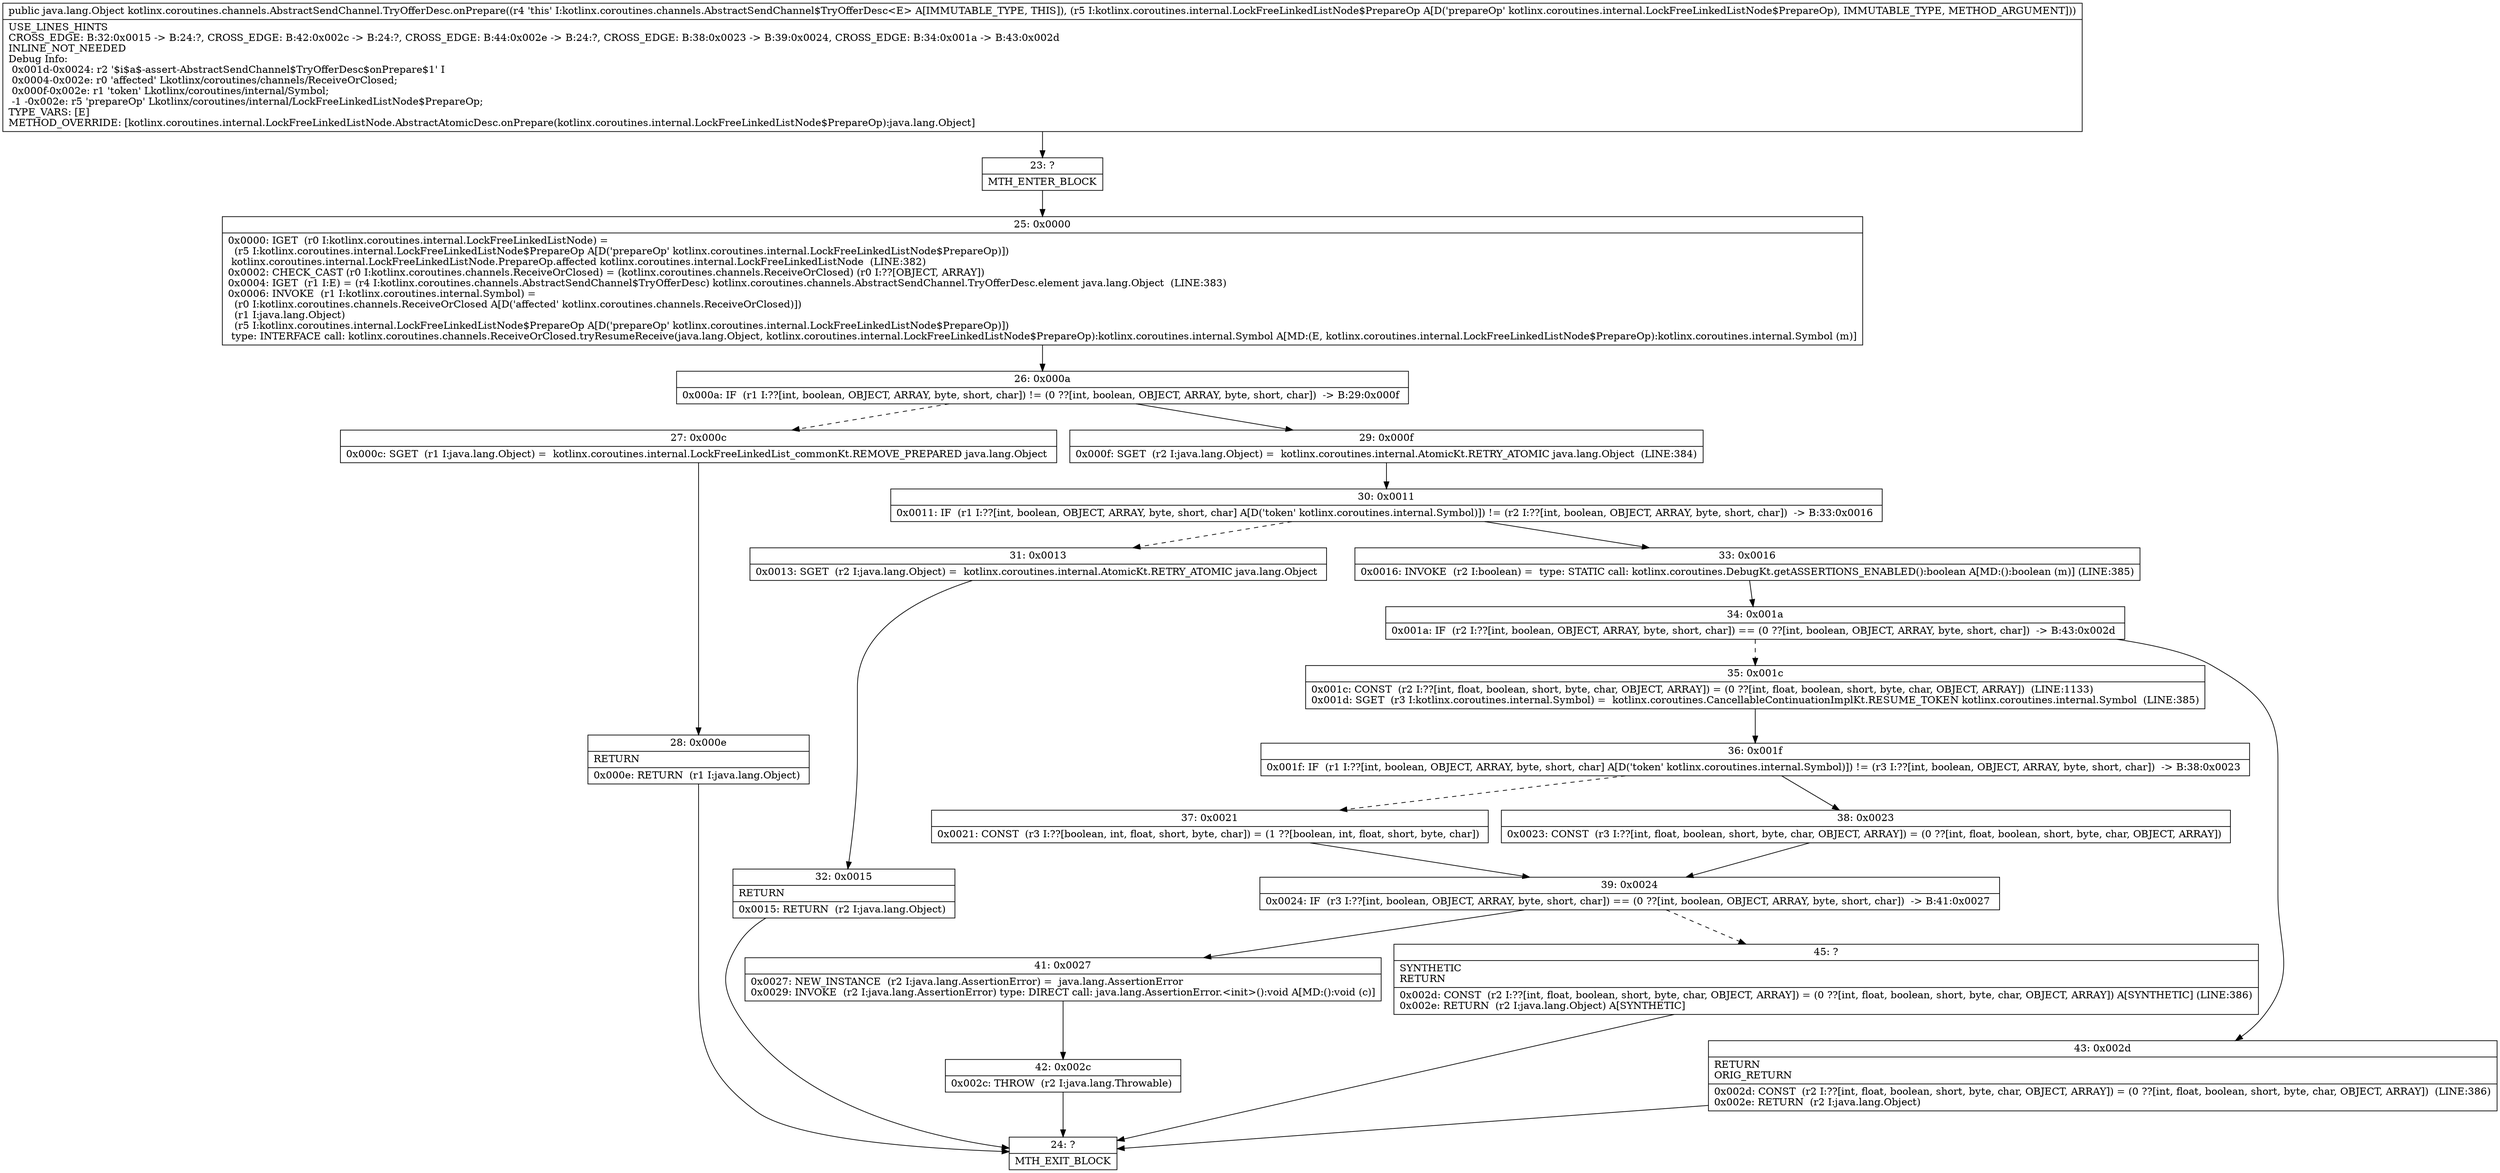 digraph "CFG forkotlinx.coroutines.channels.AbstractSendChannel.TryOfferDesc.onPrepare(Lkotlinx\/coroutines\/internal\/LockFreeLinkedListNode$PrepareOp;)Ljava\/lang\/Object;" {
Node_23 [shape=record,label="{23\:\ ?|MTH_ENTER_BLOCK\l}"];
Node_25 [shape=record,label="{25\:\ 0x0000|0x0000: IGET  (r0 I:kotlinx.coroutines.internal.LockFreeLinkedListNode) = \l  (r5 I:kotlinx.coroutines.internal.LockFreeLinkedListNode$PrepareOp A[D('prepareOp' kotlinx.coroutines.internal.LockFreeLinkedListNode$PrepareOp)])\l kotlinx.coroutines.internal.LockFreeLinkedListNode.PrepareOp.affected kotlinx.coroutines.internal.LockFreeLinkedListNode  (LINE:382)\l0x0002: CHECK_CAST (r0 I:kotlinx.coroutines.channels.ReceiveOrClosed) = (kotlinx.coroutines.channels.ReceiveOrClosed) (r0 I:??[OBJECT, ARRAY]) \l0x0004: IGET  (r1 I:E) = (r4 I:kotlinx.coroutines.channels.AbstractSendChannel$TryOfferDesc) kotlinx.coroutines.channels.AbstractSendChannel.TryOfferDesc.element java.lang.Object  (LINE:383)\l0x0006: INVOKE  (r1 I:kotlinx.coroutines.internal.Symbol) = \l  (r0 I:kotlinx.coroutines.channels.ReceiveOrClosed A[D('affected' kotlinx.coroutines.channels.ReceiveOrClosed)])\l  (r1 I:java.lang.Object)\l  (r5 I:kotlinx.coroutines.internal.LockFreeLinkedListNode$PrepareOp A[D('prepareOp' kotlinx.coroutines.internal.LockFreeLinkedListNode$PrepareOp)])\l type: INTERFACE call: kotlinx.coroutines.channels.ReceiveOrClosed.tryResumeReceive(java.lang.Object, kotlinx.coroutines.internal.LockFreeLinkedListNode$PrepareOp):kotlinx.coroutines.internal.Symbol A[MD:(E, kotlinx.coroutines.internal.LockFreeLinkedListNode$PrepareOp):kotlinx.coroutines.internal.Symbol (m)]\l}"];
Node_26 [shape=record,label="{26\:\ 0x000a|0x000a: IF  (r1 I:??[int, boolean, OBJECT, ARRAY, byte, short, char]) != (0 ??[int, boolean, OBJECT, ARRAY, byte, short, char])  \-\> B:29:0x000f \l}"];
Node_27 [shape=record,label="{27\:\ 0x000c|0x000c: SGET  (r1 I:java.lang.Object) =  kotlinx.coroutines.internal.LockFreeLinkedList_commonKt.REMOVE_PREPARED java.lang.Object \l}"];
Node_28 [shape=record,label="{28\:\ 0x000e|RETURN\l|0x000e: RETURN  (r1 I:java.lang.Object) \l}"];
Node_24 [shape=record,label="{24\:\ ?|MTH_EXIT_BLOCK\l}"];
Node_29 [shape=record,label="{29\:\ 0x000f|0x000f: SGET  (r2 I:java.lang.Object) =  kotlinx.coroutines.internal.AtomicKt.RETRY_ATOMIC java.lang.Object  (LINE:384)\l}"];
Node_30 [shape=record,label="{30\:\ 0x0011|0x0011: IF  (r1 I:??[int, boolean, OBJECT, ARRAY, byte, short, char] A[D('token' kotlinx.coroutines.internal.Symbol)]) != (r2 I:??[int, boolean, OBJECT, ARRAY, byte, short, char])  \-\> B:33:0x0016 \l}"];
Node_31 [shape=record,label="{31\:\ 0x0013|0x0013: SGET  (r2 I:java.lang.Object) =  kotlinx.coroutines.internal.AtomicKt.RETRY_ATOMIC java.lang.Object \l}"];
Node_32 [shape=record,label="{32\:\ 0x0015|RETURN\l|0x0015: RETURN  (r2 I:java.lang.Object) \l}"];
Node_33 [shape=record,label="{33\:\ 0x0016|0x0016: INVOKE  (r2 I:boolean) =  type: STATIC call: kotlinx.coroutines.DebugKt.getASSERTIONS_ENABLED():boolean A[MD:():boolean (m)] (LINE:385)\l}"];
Node_34 [shape=record,label="{34\:\ 0x001a|0x001a: IF  (r2 I:??[int, boolean, OBJECT, ARRAY, byte, short, char]) == (0 ??[int, boolean, OBJECT, ARRAY, byte, short, char])  \-\> B:43:0x002d \l}"];
Node_35 [shape=record,label="{35\:\ 0x001c|0x001c: CONST  (r2 I:??[int, float, boolean, short, byte, char, OBJECT, ARRAY]) = (0 ??[int, float, boolean, short, byte, char, OBJECT, ARRAY])  (LINE:1133)\l0x001d: SGET  (r3 I:kotlinx.coroutines.internal.Symbol) =  kotlinx.coroutines.CancellableContinuationImplKt.RESUME_TOKEN kotlinx.coroutines.internal.Symbol  (LINE:385)\l}"];
Node_36 [shape=record,label="{36\:\ 0x001f|0x001f: IF  (r1 I:??[int, boolean, OBJECT, ARRAY, byte, short, char] A[D('token' kotlinx.coroutines.internal.Symbol)]) != (r3 I:??[int, boolean, OBJECT, ARRAY, byte, short, char])  \-\> B:38:0x0023 \l}"];
Node_37 [shape=record,label="{37\:\ 0x0021|0x0021: CONST  (r3 I:??[boolean, int, float, short, byte, char]) = (1 ??[boolean, int, float, short, byte, char]) \l}"];
Node_39 [shape=record,label="{39\:\ 0x0024|0x0024: IF  (r3 I:??[int, boolean, OBJECT, ARRAY, byte, short, char]) == (0 ??[int, boolean, OBJECT, ARRAY, byte, short, char])  \-\> B:41:0x0027 \l}"];
Node_41 [shape=record,label="{41\:\ 0x0027|0x0027: NEW_INSTANCE  (r2 I:java.lang.AssertionError) =  java.lang.AssertionError \l0x0029: INVOKE  (r2 I:java.lang.AssertionError) type: DIRECT call: java.lang.AssertionError.\<init\>():void A[MD:():void (c)]\l}"];
Node_42 [shape=record,label="{42\:\ 0x002c|0x002c: THROW  (r2 I:java.lang.Throwable) \l}"];
Node_45 [shape=record,label="{45\:\ ?|SYNTHETIC\lRETURN\l|0x002d: CONST  (r2 I:??[int, float, boolean, short, byte, char, OBJECT, ARRAY]) = (0 ??[int, float, boolean, short, byte, char, OBJECT, ARRAY]) A[SYNTHETIC] (LINE:386)\l0x002e: RETURN  (r2 I:java.lang.Object) A[SYNTHETIC]\l}"];
Node_38 [shape=record,label="{38\:\ 0x0023|0x0023: CONST  (r3 I:??[int, float, boolean, short, byte, char, OBJECT, ARRAY]) = (0 ??[int, float, boolean, short, byte, char, OBJECT, ARRAY]) \l}"];
Node_43 [shape=record,label="{43\:\ 0x002d|RETURN\lORIG_RETURN\l|0x002d: CONST  (r2 I:??[int, float, boolean, short, byte, char, OBJECT, ARRAY]) = (0 ??[int, float, boolean, short, byte, char, OBJECT, ARRAY])  (LINE:386)\l0x002e: RETURN  (r2 I:java.lang.Object) \l}"];
MethodNode[shape=record,label="{public java.lang.Object kotlinx.coroutines.channels.AbstractSendChannel.TryOfferDesc.onPrepare((r4 'this' I:kotlinx.coroutines.channels.AbstractSendChannel$TryOfferDesc\<E\> A[IMMUTABLE_TYPE, THIS]), (r5 I:kotlinx.coroutines.internal.LockFreeLinkedListNode$PrepareOp A[D('prepareOp' kotlinx.coroutines.internal.LockFreeLinkedListNode$PrepareOp), IMMUTABLE_TYPE, METHOD_ARGUMENT]))  | USE_LINES_HINTS\lCROSS_EDGE: B:32:0x0015 \-\> B:24:?, CROSS_EDGE: B:42:0x002c \-\> B:24:?, CROSS_EDGE: B:44:0x002e \-\> B:24:?, CROSS_EDGE: B:38:0x0023 \-\> B:39:0x0024, CROSS_EDGE: B:34:0x001a \-\> B:43:0x002d\lINLINE_NOT_NEEDED\lDebug Info:\l  0x001d\-0x0024: r2 '$i$a$\-assert\-AbstractSendChannel$TryOfferDesc$onPrepare$1' I\l  0x0004\-0x002e: r0 'affected' Lkotlinx\/coroutines\/channels\/ReceiveOrClosed;\l  0x000f\-0x002e: r1 'token' Lkotlinx\/coroutines\/internal\/Symbol;\l  \-1 \-0x002e: r5 'prepareOp' Lkotlinx\/coroutines\/internal\/LockFreeLinkedListNode$PrepareOp;\lTYPE_VARS: [E]\lMETHOD_OVERRIDE: [kotlinx.coroutines.internal.LockFreeLinkedListNode.AbstractAtomicDesc.onPrepare(kotlinx.coroutines.internal.LockFreeLinkedListNode$PrepareOp):java.lang.Object]\l}"];
MethodNode -> Node_23;Node_23 -> Node_25;
Node_25 -> Node_26;
Node_26 -> Node_27[style=dashed];
Node_26 -> Node_29;
Node_27 -> Node_28;
Node_28 -> Node_24;
Node_29 -> Node_30;
Node_30 -> Node_31[style=dashed];
Node_30 -> Node_33;
Node_31 -> Node_32;
Node_32 -> Node_24;
Node_33 -> Node_34;
Node_34 -> Node_35[style=dashed];
Node_34 -> Node_43;
Node_35 -> Node_36;
Node_36 -> Node_37[style=dashed];
Node_36 -> Node_38;
Node_37 -> Node_39;
Node_39 -> Node_41;
Node_39 -> Node_45[style=dashed];
Node_41 -> Node_42;
Node_42 -> Node_24;
Node_45 -> Node_24;
Node_38 -> Node_39;
Node_43 -> Node_24;
}

